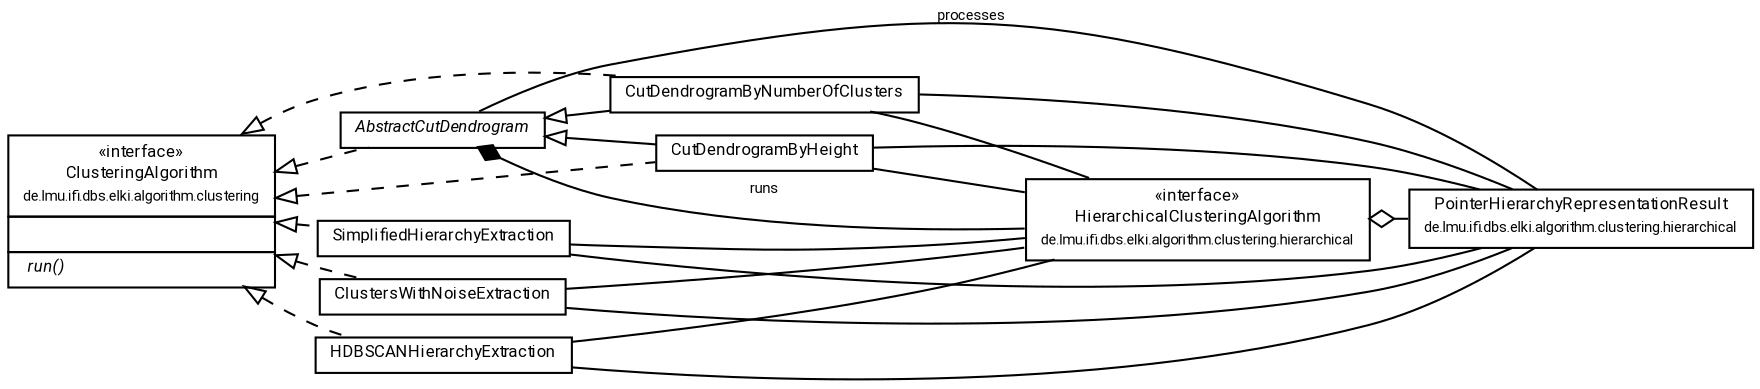 #!/usr/local/bin/dot
#
# Class diagram 
# Generated by UMLGraph version R5_7_2-60-g0e99a6 (http://www.spinellis.gr/umlgraph/)
#

digraph G {
	graph [fontnames="svg"]
	edge [fontname="Roboto",fontsize=7,labelfontname="Roboto",labelfontsize=7,color="black"];
	node [fontname="Roboto",fontcolor="black",fontsize=8,shape=plaintext,margin=0,width=0,height=0];
	nodesep=0.15;
	ranksep=0.25;
	rankdir=LR;
	// de.lmu.ifi.dbs.elki.algorithm.clustering.hierarchical.PointerHierarchyRepresentationResult
	c265981 [label=<<table title="de.lmu.ifi.dbs.elki.algorithm.clustering.hierarchical.PointerHierarchyRepresentationResult" border="0" cellborder="1" cellspacing="0" cellpadding="2" href="../PointerHierarchyRepresentationResult.html" target="_parent">
		<tr><td><table border="0" cellspacing="0" cellpadding="1">
		<tr><td align="center" balign="center"> <font face="Roboto">PointerHierarchyRepresentationResult</font> </td></tr>
		<tr><td align="center" balign="center"> <font face="Roboto" point-size="7.0">de.lmu.ifi.dbs.elki.algorithm.clustering.hierarchical</font> </td></tr>
		</table></td></tr>
		</table>>, URL="../PointerHierarchyRepresentationResult.html"];
	// de.lmu.ifi.dbs.elki.algorithm.clustering.hierarchical.extraction.CutDendrogramByNumberOfClusters
	c266048 [label=<<table title="de.lmu.ifi.dbs.elki.algorithm.clustering.hierarchical.extraction.CutDendrogramByNumberOfClusters" border="0" cellborder="1" cellspacing="0" cellpadding="2" href="CutDendrogramByNumberOfClusters.html" target="_parent">
		<tr><td><table border="0" cellspacing="0" cellpadding="1">
		<tr><td align="center" balign="center"> <font face="Roboto">CutDendrogramByNumberOfClusters</font> </td></tr>
		</table></td></tr>
		</table>>, URL="CutDendrogramByNumberOfClusters.html"];
	// de.lmu.ifi.dbs.elki.algorithm.clustering.hierarchical.extraction.CutDendrogramByHeight
	c266051 [label=<<table title="de.lmu.ifi.dbs.elki.algorithm.clustering.hierarchical.extraction.CutDendrogramByHeight" border="0" cellborder="1" cellspacing="0" cellpadding="2" href="CutDendrogramByHeight.html" target="_parent">
		<tr><td><table border="0" cellspacing="0" cellpadding="1">
		<tr><td align="center" balign="center"> <font face="Roboto">CutDendrogramByHeight</font> </td></tr>
		</table></td></tr>
		</table>>, URL="CutDendrogramByHeight.html"];
	// de.lmu.ifi.dbs.elki.algorithm.clustering.hierarchical.extraction.SimplifiedHierarchyExtraction
	c266054 [label=<<table title="de.lmu.ifi.dbs.elki.algorithm.clustering.hierarchical.extraction.SimplifiedHierarchyExtraction" border="0" cellborder="1" cellspacing="0" cellpadding="2" href="SimplifiedHierarchyExtraction.html" target="_parent">
		<tr><td><table border="0" cellspacing="0" cellpadding="1">
		<tr><td align="center" balign="center"> <font face="Roboto">SimplifiedHierarchyExtraction</font> </td></tr>
		</table></td></tr>
		</table>>, URL="SimplifiedHierarchyExtraction.html"];
	// de.lmu.ifi.dbs.elki.algorithm.clustering.hierarchical.extraction.HDBSCANHierarchyExtraction
	c266058 [label=<<table title="de.lmu.ifi.dbs.elki.algorithm.clustering.hierarchical.extraction.HDBSCANHierarchyExtraction" border="0" cellborder="1" cellspacing="0" cellpadding="2" href="HDBSCANHierarchyExtraction.html" target="_parent">
		<tr><td><table border="0" cellspacing="0" cellpadding="1">
		<tr><td align="center" balign="center"> <font face="Roboto">HDBSCANHierarchyExtraction</font> </td></tr>
		</table></td></tr>
		</table>>, URL="HDBSCANHierarchyExtraction.html"];
	// de.lmu.ifi.dbs.elki.algorithm.clustering.hierarchical.extraction.ClustersWithNoiseExtraction
	c266062 [label=<<table title="de.lmu.ifi.dbs.elki.algorithm.clustering.hierarchical.extraction.ClustersWithNoiseExtraction" border="0" cellborder="1" cellspacing="0" cellpadding="2" href="ClustersWithNoiseExtraction.html" target="_parent">
		<tr><td><table border="0" cellspacing="0" cellpadding="1">
		<tr><td align="center" balign="center"> <font face="Roboto">ClustersWithNoiseExtraction</font> </td></tr>
		</table></td></tr>
		</table>>, URL="ClustersWithNoiseExtraction.html"];
	// de.lmu.ifi.dbs.elki.algorithm.clustering.hierarchical.extraction.AbstractCutDendrogram
	c266065 [label=<<table title="de.lmu.ifi.dbs.elki.algorithm.clustering.hierarchical.extraction.AbstractCutDendrogram" border="0" cellborder="1" cellspacing="0" cellpadding="2" href="AbstractCutDendrogram.html" target="_parent">
		<tr><td><table border="0" cellspacing="0" cellpadding="1">
		<tr><td align="center" balign="center"> <font face="Roboto"><i>AbstractCutDendrogram</i></font> </td></tr>
		</table></td></tr>
		</table>>, URL="AbstractCutDendrogram.html"];
	// de.lmu.ifi.dbs.elki.algorithm.clustering.hierarchical.HierarchicalClusteringAlgorithm
	c266069 [label=<<table title="de.lmu.ifi.dbs.elki.algorithm.clustering.hierarchical.HierarchicalClusteringAlgorithm" border="0" cellborder="1" cellspacing="0" cellpadding="2" href="../HierarchicalClusteringAlgorithm.html" target="_parent">
		<tr><td><table border="0" cellspacing="0" cellpadding="1">
		<tr><td align="center" balign="center"> &#171;interface&#187; </td></tr>
		<tr><td align="center" balign="center"> <font face="Roboto">HierarchicalClusteringAlgorithm</font> </td></tr>
		<tr><td align="center" balign="center"> <font face="Roboto" point-size="7.0">de.lmu.ifi.dbs.elki.algorithm.clustering.hierarchical</font> </td></tr>
		</table></td></tr>
		</table>>, URL="../HierarchicalClusteringAlgorithm.html"];
	// de.lmu.ifi.dbs.elki.algorithm.clustering.ClusteringAlgorithm<C extends de.lmu.ifi.dbs.elki.data.Clustering<? extends de.lmu.ifi.dbs.elki.data.model.Model>>
	c266251 [label=<<table title="de.lmu.ifi.dbs.elki.algorithm.clustering.ClusteringAlgorithm" border="0" cellborder="1" cellspacing="0" cellpadding="2" href="../../ClusteringAlgorithm.html" target="_parent">
		<tr><td><table border="0" cellspacing="0" cellpadding="1">
		<tr><td align="center" balign="center"> &#171;interface&#187; </td></tr>
		<tr><td align="center" balign="center"> <font face="Roboto">ClusteringAlgorithm</font> </td></tr>
		<tr><td align="center" balign="center"> <font face="Roboto" point-size="7.0">de.lmu.ifi.dbs.elki.algorithm.clustering</font> </td></tr>
		</table></td></tr>
		<tr><td><table border="0" cellspacing="0" cellpadding="1">
		<tr><td align="left" balign="left">  </td></tr>
		</table></td></tr>
		<tr><td><table border="0" cellspacing="0" cellpadding="1">
		<tr><td align="left" balign="left"> <i> run()</i> </td></tr>
		</table></td></tr>
		</table>>, URL="../../ClusteringAlgorithm.html"];
	// de.lmu.ifi.dbs.elki.algorithm.clustering.hierarchical.extraction.CutDendrogramByNumberOfClusters extends de.lmu.ifi.dbs.elki.algorithm.clustering.hierarchical.extraction.AbstractCutDendrogram
	c266065 -> c266048 [arrowtail=empty,dir=back,weight=10];
	// de.lmu.ifi.dbs.elki.algorithm.clustering.hierarchical.extraction.CutDendrogramByNumberOfClusters implements de.lmu.ifi.dbs.elki.algorithm.clustering.ClusteringAlgorithm<C extends de.lmu.ifi.dbs.elki.data.Clustering<? extends de.lmu.ifi.dbs.elki.data.model.Model>>
	c266251 -> c266048 [arrowtail=empty,style=dashed,dir=back,weight=9];
	// de.lmu.ifi.dbs.elki.algorithm.clustering.hierarchical.extraction.CutDendrogramByNumberOfClusters assoc de.lmu.ifi.dbs.elki.algorithm.clustering.hierarchical.HierarchicalClusteringAlgorithm
	c266048 -> c266069 [arrowhead=none,weight=2];
	// de.lmu.ifi.dbs.elki.algorithm.clustering.hierarchical.extraction.CutDendrogramByNumberOfClusters assoc de.lmu.ifi.dbs.elki.algorithm.clustering.hierarchical.PointerHierarchyRepresentationResult
	c266048 -> c265981 [arrowhead=none,weight=2];
	// de.lmu.ifi.dbs.elki.algorithm.clustering.hierarchical.extraction.CutDendrogramByHeight extends de.lmu.ifi.dbs.elki.algorithm.clustering.hierarchical.extraction.AbstractCutDendrogram
	c266065 -> c266051 [arrowtail=empty,dir=back,weight=10];
	// de.lmu.ifi.dbs.elki.algorithm.clustering.hierarchical.extraction.CutDendrogramByHeight implements de.lmu.ifi.dbs.elki.algorithm.clustering.ClusteringAlgorithm<C extends de.lmu.ifi.dbs.elki.data.Clustering<? extends de.lmu.ifi.dbs.elki.data.model.Model>>
	c266251 -> c266051 [arrowtail=empty,style=dashed,dir=back,weight=9];
	// de.lmu.ifi.dbs.elki.algorithm.clustering.hierarchical.extraction.CutDendrogramByHeight assoc de.lmu.ifi.dbs.elki.algorithm.clustering.hierarchical.HierarchicalClusteringAlgorithm
	c266051 -> c266069 [arrowhead=none,weight=2];
	// de.lmu.ifi.dbs.elki.algorithm.clustering.hierarchical.extraction.CutDendrogramByHeight assoc de.lmu.ifi.dbs.elki.algorithm.clustering.hierarchical.PointerHierarchyRepresentationResult
	c266051 -> c265981 [arrowhead=none,weight=2];
	// de.lmu.ifi.dbs.elki.algorithm.clustering.hierarchical.extraction.SimplifiedHierarchyExtraction implements de.lmu.ifi.dbs.elki.algorithm.clustering.ClusteringAlgorithm<C extends de.lmu.ifi.dbs.elki.data.Clustering<? extends de.lmu.ifi.dbs.elki.data.model.Model>>
	c266251 -> c266054 [arrowtail=empty,style=dashed,dir=back,weight=9];
	// de.lmu.ifi.dbs.elki.algorithm.clustering.hierarchical.extraction.SimplifiedHierarchyExtraction assoc de.lmu.ifi.dbs.elki.algorithm.clustering.hierarchical.HierarchicalClusteringAlgorithm
	c266054 -> c266069 [arrowhead=none,weight=2];
	// de.lmu.ifi.dbs.elki.algorithm.clustering.hierarchical.extraction.SimplifiedHierarchyExtraction assoc de.lmu.ifi.dbs.elki.algorithm.clustering.hierarchical.PointerHierarchyRepresentationResult
	c266054 -> c265981 [arrowhead=none,weight=2];
	// de.lmu.ifi.dbs.elki.algorithm.clustering.hierarchical.extraction.HDBSCANHierarchyExtraction implements de.lmu.ifi.dbs.elki.algorithm.clustering.ClusteringAlgorithm<C extends de.lmu.ifi.dbs.elki.data.Clustering<? extends de.lmu.ifi.dbs.elki.data.model.Model>>
	c266251 -> c266058 [arrowtail=empty,style=dashed,dir=back,weight=9];
	// de.lmu.ifi.dbs.elki.algorithm.clustering.hierarchical.extraction.HDBSCANHierarchyExtraction assoc de.lmu.ifi.dbs.elki.algorithm.clustering.hierarchical.HierarchicalClusteringAlgorithm
	c266058 -> c266069 [arrowhead=none,weight=2];
	// de.lmu.ifi.dbs.elki.algorithm.clustering.hierarchical.extraction.HDBSCANHierarchyExtraction assoc de.lmu.ifi.dbs.elki.algorithm.clustering.hierarchical.PointerHierarchyRepresentationResult
	c266058 -> c265981 [arrowhead=none,weight=2];
	// de.lmu.ifi.dbs.elki.algorithm.clustering.hierarchical.extraction.ClustersWithNoiseExtraction implements de.lmu.ifi.dbs.elki.algorithm.clustering.ClusteringAlgorithm<C extends de.lmu.ifi.dbs.elki.data.Clustering<? extends de.lmu.ifi.dbs.elki.data.model.Model>>
	c266251 -> c266062 [arrowtail=empty,style=dashed,dir=back,weight=9];
	// de.lmu.ifi.dbs.elki.algorithm.clustering.hierarchical.extraction.ClustersWithNoiseExtraction assoc de.lmu.ifi.dbs.elki.algorithm.clustering.hierarchical.HierarchicalClusteringAlgorithm
	c266062 -> c266069 [arrowhead=none,weight=2];
	// de.lmu.ifi.dbs.elki.algorithm.clustering.hierarchical.extraction.ClustersWithNoiseExtraction assoc de.lmu.ifi.dbs.elki.algorithm.clustering.hierarchical.PointerHierarchyRepresentationResult
	c266062 -> c265981 [arrowhead=none,weight=2];
	// de.lmu.ifi.dbs.elki.algorithm.clustering.hierarchical.extraction.AbstractCutDendrogram implements de.lmu.ifi.dbs.elki.algorithm.clustering.ClusteringAlgorithm<C extends de.lmu.ifi.dbs.elki.data.Clustering<? extends de.lmu.ifi.dbs.elki.data.model.Model>>
	c266251 -> c266065 [arrowtail=empty,style=dashed,dir=back,weight=9];
	// de.lmu.ifi.dbs.elki.algorithm.clustering.hierarchical.extraction.AbstractCutDendrogram composed de.lmu.ifi.dbs.elki.algorithm.clustering.hierarchical.HierarchicalClusteringAlgorithm
	c266065 -> c266069 [arrowhead=none,arrowtail=diamond,dir=back,weight=6,label="runs"];
	// de.lmu.ifi.dbs.elki.algorithm.clustering.hierarchical.extraction.AbstractCutDendrogram assoc de.lmu.ifi.dbs.elki.algorithm.clustering.hierarchical.PointerHierarchyRepresentationResult
	c266065 -> c265981 [arrowhead=none,weight=2,label="processes"];
	// de.lmu.ifi.dbs.elki.algorithm.clustering.hierarchical.HierarchicalClusteringAlgorithm has de.lmu.ifi.dbs.elki.algorithm.clustering.hierarchical.PointerHierarchyRepresentationResult
	c266069 -> c265981 [arrowhead=none,arrowtail=ediamond,dir=back,weight=4];
}


